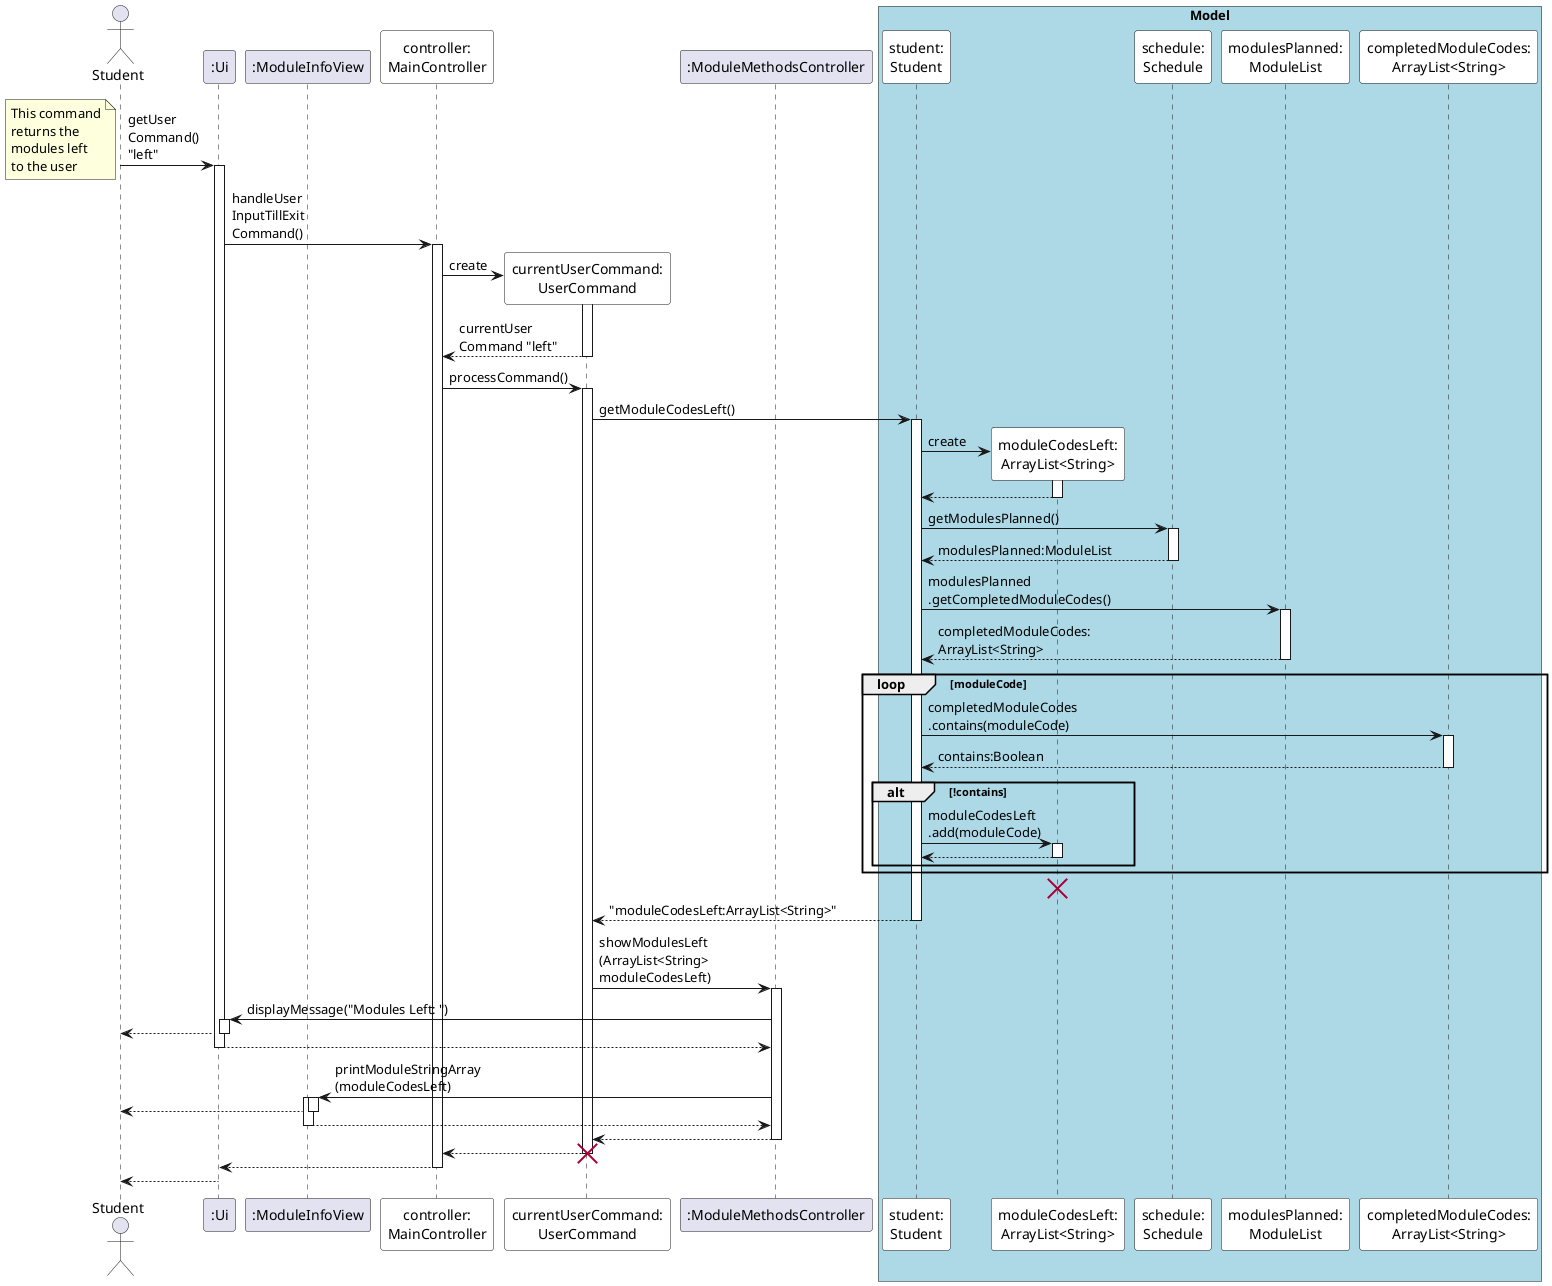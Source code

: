 @startuml
'https://plantuml.com/sequence-diagram

'autonumber
autoactivate on

actor Student

participant ":Ui" as UI
participant ":ModuleInfoView" as MIV


Student -> UI: getUser\nCommand() \n"left"
note bottom
This command
returns the
modules left
to the user
end note

participant "controller:\nMainController" as MC #white

UI -> MC: handleUser\nInputTillExit\nCommand()

participant "currentUserCommand:\nUserCommand" as UC #white

participant ":ModuleMethodsController" as MMC


MC -> UC **: create
activate UC
UC --> MC: currentUser\nCommand "left"

MC -> UC: processCommand()

box "Model" #LightBlue
participant "student:\nStudent" as S #white
participant "moduleCodesLeft:\nArrayList<String>" as MCL #white
participant "schedule:\nSchedule" as SCH #white
participant "modulesPlanned:\nModuleList" as MP #white
participant "completedModuleCodes:\nArrayList<String>" as CMC #white
end box



UC -> S: getModuleCodesLeft()


'create moduleCodesLeft
S -> MCL **: create
activate MCL
MCL --> S



'schedule.getModulesPlanned().getCompletedModuleCodes()
S -> SCH: getModulesPlanned()
SCH --> S: modulesPlanned:ModuleList


S -> MP: modulesPlanned\n.getCompletedModuleCodes()
MP --> S: completedModuleCodes:\nArrayList<String>



loop moduleCode

    S -> CMC: completedModuleCodes\n.contains(moduleCode)
    CMC --> S: contains:Boolean

    alt !contains
        'moduleCodesLeft.add(moduleCode)
        S -> MCL: moduleCodesLeft\n.add(moduleCode)
        MCL --> S
    end

end

destroy MCL

S --> UC: "moduleCodesLeft:ArrayList<String>"


UC -> MMC: showModulesLeft\n(ArrayList<String> \nmoduleCodesLeft)

MMC -> UI: displayMessage("Modules Left: ")
UI --> Student
UI --> MMC


MMC -> MIV: printModuleStringArray\n(moduleCodesLeft)
activate MIV
MIV --> Student
MIV --> MMC
deactivate MIV


MMC --> UC

UC --> MC
destroy UC


MC --> UI
UI --> Student



@enduml